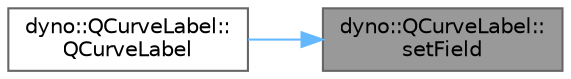 digraph "dyno::QCurveLabel::setField"
{
 // LATEX_PDF_SIZE
  bgcolor="transparent";
  edge [fontname=Helvetica,fontsize=10,labelfontname=Helvetica,labelfontsize=10];
  node [fontname=Helvetica,fontsize=10,shape=box,height=0.2,width=0.4];
  rankdir="RL";
  Node1 [id="Node000001",label="dyno::QCurveLabel::\lsetField",height=0.2,width=0.4,color="gray40", fillcolor="grey60", style="filled", fontcolor="black",tooltip=" "];
  Node1 -> Node2 [id="edge1_Node000001_Node000002",dir="back",color="steelblue1",style="solid",tooltip=" "];
  Node2 [id="Node000002",label="dyno::QCurveLabel::\lQCurveLabel",height=0.2,width=0.4,color="grey40", fillcolor="white", style="filled",URL="$classdyno_1_1_q_curve_label.html#afbcfba3339e7f5116b642cdc39c2a7da",tooltip=" "];
}
